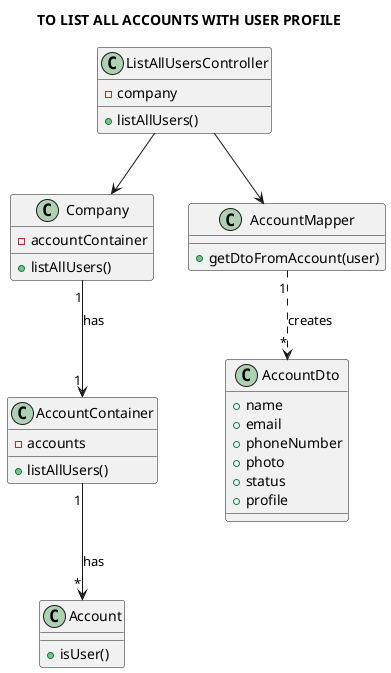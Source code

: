 @startuml

skinparam sequenceMessageAlign center
title TO LIST ALL ACCOUNTS WITH USER PROFILE

class ListAllUsersController {
-company
+listAllUsers()
}

class Company {
-accountContainer
+listAllUsers()
}

class AccountContainer {
-accounts
+listAllUsers()
}

class Account {
+isUser()
}

class AccountMapper {
+getDtoFromAccount(user)
}

class AccountDto{
+name
+email
+phoneNumber
+photo
+status
+profile
}

ListAllUsersController --> Company
ListAllUsersController --> AccountMapper
Company "1"-->"1" AccountContainer: has
AccountContainer "1" --> "*" Account : has
AccountMapper "1"..> "*"AccountDto: creates

@enduml